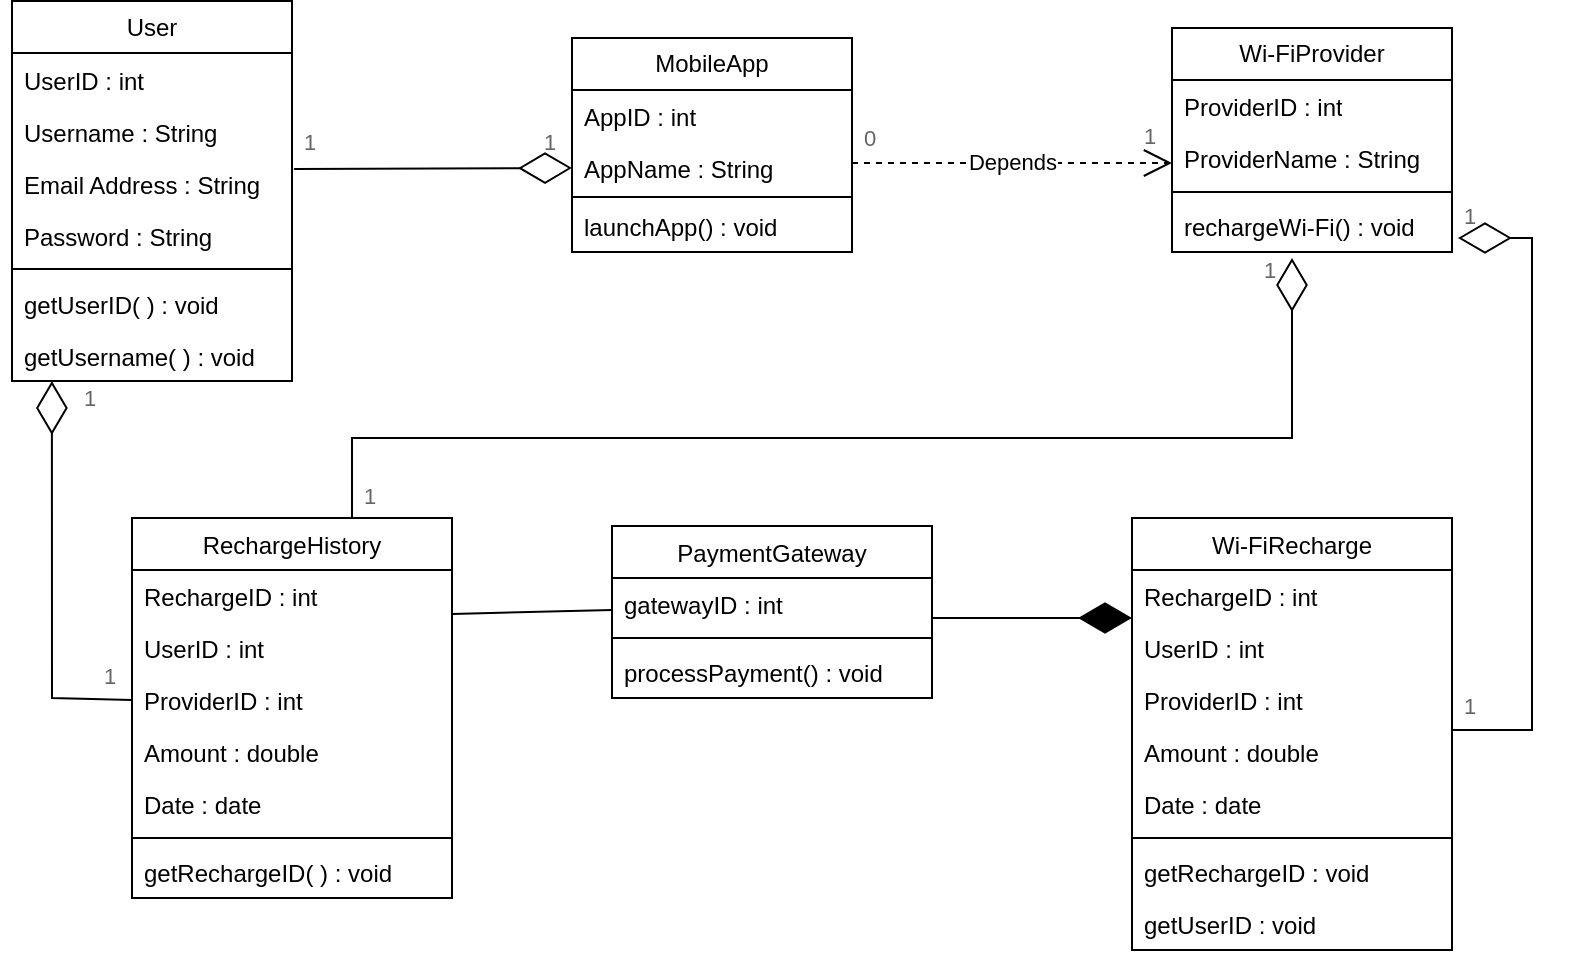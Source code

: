 <mxfile version="22.1.18" type="github">
  <diagram id="C5RBs43oDa-KdzZeNtuy" name="Page-1">
    <mxGraphModel dx="880" dy="499" grid="1" gridSize="10" guides="1" tooltips="1" connect="1" arrows="1" fold="1" page="1" pageScale="1" pageWidth="827" pageHeight="1169" math="0" shadow="0">
      <root>
        <mxCell id="WIyWlLk6GJQsqaUBKTNV-0" />
        <mxCell id="WIyWlLk6GJQsqaUBKTNV-1" parent="WIyWlLk6GJQsqaUBKTNV-0" />
        <mxCell id="zkfFHV4jXpPFQw0GAbJ--6" value="RechargeHistory" style="swimlane;fontStyle=0;align=center;verticalAlign=top;childLayout=stackLayout;horizontal=1;startSize=26;horizontalStack=0;resizeParent=1;resizeLast=0;collapsible=1;marginBottom=0;rounded=0;shadow=0;strokeWidth=1;" parent="WIyWlLk6GJQsqaUBKTNV-1" vertex="1">
          <mxGeometry x="120" y="360" width="160" height="190" as="geometry">
            <mxRectangle x="130" y="380" width="160" height="26" as="alternateBounds" />
          </mxGeometry>
        </mxCell>
        <mxCell id="zkfFHV4jXpPFQw0GAbJ--7" value="RechargeID : int" style="text;align=left;verticalAlign=top;spacingLeft=4;spacingRight=4;overflow=hidden;rotatable=0;points=[[0,0.5],[1,0.5]];portConstraint=eastwest;" parent="zkfFHV4jXpPFQw0GAbJ--6" vertex="1">
          <mxGeometry y="26" width="160" height="26" as="geometry" />
        </mxCell>
        <mxCell id="zkfFHV4jXpPFQw0GAbJ--8" value="UserID : int" style="text;align=left;verticalAlign=top;spacingLeft=4;spacingRight=4;overflow=hidden;rotatable=0;points=[[0,0.5],[1,0.5]];portConstraint=eastwest;rounded=0;shadow=0;html=0;" parent="zkfFHV4jXpPFQw0GAbJ--6" vertex="1">
          <mxGeometry y="52" width="160" height="26" as="geometry" />
        </mxCell>
        <mxCell id="9uX3dVJVeH_U7OIKjfUG-9" value="ProviderID : int" style="text;align=left;verticalAlign=top;spacingLeft=4;spacingRight=4;overflow=hidden;rotatable=0;points=[[0,0.5],[1,0.5]];portConstraint=eastwest;rounded=0;shadow=0;html=0;" vertex="1" parent="zkfFHV4jXpPFQw0GAbJ--6">
          <mxGeometry y="78" width="160" height="26" as="geometry" />
        </mxCell>
        <mxCell id="9uX3dVJVeH_U7OIKjfUG-10" value="Amount : double" style="text;align=left;verticalAlign=top;spacingLeft=4;spacingRight=4;overflow=hidden;rotatable=0;points=[[0,0.5],[1,0.5]];portConstraint=eastwest;rounded=0;shadow=0;html=0;" vertex="1" parent="zkfFHV4jXpPFQw0GAbJ--6">
          <mxGeometry y="104" width="160" height="26" as="geometry" />
        </mxCell>
        <mxCell id="9uX3dVJVeH_U7OIKjfUG-11" value="Date : date" style="text;align=left;verticalAlign=top;spacingLeft=4;spacingRight=4;overflow=hidden;rotatable=0;points=[[0,0.5],[1,0.5]];portConstraint=eastwest;rounded=0;shadow=0;html=0;" vertex="1" parent="zkfFHV4jXpPFQw0GAbJ--6">
          <mxGeometry y="130" width="160" height="26" as="geometry" />
        </mxCell>
        <mxCell id="9uX3dVJVeH_U7OIKjfUG-26" value="" style="line;strokeWidth=1;fillColor=none;align=left;verticalAlign=middle;spacingTop=-1;spacingLeft=3;spacingRight=3;rotatable=0;labelPosition=right;points=[];portConstraint=eastwest;strokeColor=inherit;" vertex="1" parent="zkfFHV4jXpPFQw0GAbJ--6">
          <mxGeometry y="156" width="160" height="8" as="geometry" />
        </mxCell>
        <mxCell id="9uX3dVJVeH_U7OIKjfUG-25" value="getRechargeID( ) : void" style="text;align=left;verticalAlign=top;spacingLeft=4;spacingRight=4;overflow=hidden;rotatable=0;points=[[0,0.5],[1,0.5]];portConstraint=eastwest;rounded=0;shadow=0;html=0;" vertex="1" parent="zkfFHV4jXpPFQw0GAbJ--6">
          <mxGeometry y="164" width="160" height="26" as="geometry" />
        </mxCell>
        <mxCell id="zkfFHV4jXpPFQw0GAbJ--13" value="PaymentGateway" style="swimlane;fontStyle=0;align=center;verticalAlign=top;childLayout=stackLayout;horizontal=1;startSize=26;horizontalStack=0;resizeParent=1;resizeLast=0;collapsible=1;marginBottom=0;rounded=0;shadow=0;strokeWidth=1;" parent="WIyWlLk6GJQsqaUBKTNV-1" vertex="1">
          <mxGeometry x="360" y="364" width="160" height="86" as="geometry">
            <mxRectangle x="340" y="380" width="170" height="26" as="alternateBounds" />
          </mxGeometry>
        </mxCell>
        <mxCell id="zkfFHV4jXpPFQw0GAbJ--14" value="gatewayID : int&#xa;" style="text;align=left;verticalAlign=top;spacingLeft=4;spacingRight=4;overflow=hidden;rotatable=0;points=[[0,0.5],[1,0.5]];portConstraint=eastwest;" parent="zkfFHV4jXpPFQw0GAbJ--13" vertex="1">
          <mxGeometry y="26" width="160" height="26" as="geometry" />
        </mxCell>
        <mxCell id="zkfFHV4jXpPFQw0GAbJ--15" value="" style="line;html=1;strokeWidth=1;align=left;verticalAlign=middle;spacingTop=-1;spacingLeft=3;spacingRight=3;rotatable=0;labelPosition=right;points=[];portConstraint=eastwest;" parent="zkfFHV4jXpPFQw0GAbJ--13" vertex="1">
          <mxGeometry y="52" width="160" height="8" as="geometry" />
        </mxCell>
        <mxCell id="9uX3dVJVeH_U7OIKjfUG-13" value="processPayment() : void" style="text;align=left;verticalAlign=top;spacingLeft=4;spacingRight=4;overflow=hidden;rotatable=0;points=[[0,0.5],[1,0.5]];portConstraint=eastwest;" vertex="1" parent="zkfFHV4jXpPFQw0GAbJ--13">
          <mxGeometry y="60" width="160" height="26" as="geometry" />
        </mxCell>
        <mxCell id="zkfFHV4jXpPFQw0GAbJ--17" value="Wi-FiRecharge" style="swimlane;fontStyle=0;align=center;verticalAlign=top;childLayout=stackLayout;horizontal=1;startSize=26;horizontalStack=0;resizeParent=1;resizeLast=0;collapsible=1;marginBottom=0;rounded=0;shadow=0;strokeWidth=1;" parent="WIyWlLk6GJQsqaUBKTNV-1" vertex="1">
          <mxGeometry x="620" y="360" width="160" height="216" as="geometry">
            <mxRectangle x="550" y="140" width="160" height="26" as="alternateBounds" />
          </mxGeometry>
        </mxCell>
        <mxCell id="zkfFHV4jXpPFQw0GAbJ--18" value="RechargeID : int" style="text;align=left;verticalAlign=top;spacingLeft=4;spacingRight=4;overflow=hidden;rotatable=0;points=[[0,0.5],[1,0.5]];portConstraint=eastwest;" parent="zkfFHV4jXpPFQw0GAbJ--17" vertex="1">
          <mxGeometry y="26" width="160" height="26" as="geometry" />
        </mxCell>
        <mxCell id="zkfFHV4jXpPFQw0GAbJ--19" value="UserID : int" style="text;align=left;verticalAlign=top;spacingLeft=4;spacingRight=4;overflow=hidden;rotatable=0;points=[[0,0.5],[1,0.5]];portConstraint=eastwest;rounded=0;shadow=0;html=0;" parent="zkfFHV4jXpPFQw0GAbJ--17" vertex="1">
          <mxGeometry y="52" width="160" height="26" as="geometry" />
        </mxCell>
        <mxCell id="zkfFHV4jXpPFQw0GAbJ--20" value="ProviderID : int" style="text;align=left;verticalAlign=top;spacingLeft=4;spacingRight=4;overflow=hidden;rotatable=0;points=[[0,0.5],[1,0.5]];portConstraint=eastwest;rounded=0;shadow=0;html=0;" parent="zkfFHV4jXpPFQw0GAbJ--17" vertex="1">
          <mxGeometry y="78" width="160" height="26" as="geometry" />
        </mxCell>
        <mxCell id="zkfFHV4jXpPFQw0GAbJ--21" value="Amount : double" style="text;align=left;verticalAlign=top;spacingLeft=4;spacingRight=4;overflow=hidden;rotatable=0;points=[[0,0.5],[1,0.5]];portConstraint=eastwest;rounded=0;shadow=0;html=0;" parent="zkfFHV4jXpPFQw0GAbJ--17" vertex="1">
          <mxGeometry y="104" width="160" height="26" as="geometry" />
        </mxCell>
        <mxCell id="zkfFHV4jXpPFQw0GAbJ--24" value="Date : date" style="text;align=left;verticalAlign=top;spacingLeft=4;spacingRight=4;overflow=hidden;rotatable=0;points=[[0,0.5],[1,0.5]];portConstraint=eastwest;" parent="zkfFHV4jXpPFQw0GAbJ--17" vertex="1">
          <mxGeometry y="130" width="160" height="26" as="geometry" />
        </mxCell>
        <mxCell id="zkfFHV4jXpPFQw0GAbJ--23" value="" style="line;html=1;strokeWidth=1;align=left;verticalAlign=middle;spacingTop=-1;spacingLeft=3;spacingRight=3;rotatable=0;labelPosition=right;points=[];portConstraint=eastwest;" parent="zkfFHV4jXpPFQw0GAbJ--17" vertex="1">
          <mxGeometry y="156" width="160" height="8" as="geometry" />
        </mxCell>
        <mxCell id="9uX3dVJVeH_U7OIKjfUG-34" value="getRechargeID : void" style="text;align=left;verticalAlign=top;spacingLeft=4;spacingRight=4;overflow=hidden;rotatable=0;points=[[0,0.5],[1,0.5]];portConstraint=eastwest;" vertex="1" parent="zkfFHV4jXpPFQw0GAbJ--17">
          <mxGeometry y="164" width="160" height="26" as="geometry" />
        </mxCell>
        <mxCell id="9uX3dVJVeH_U7OIKjfUG-35" value="getUserID : void" style="text;align=left;verticalAlign=top;spacingLeft=4;spacingRight=4;overflow=hidden;rotatable=0;points=[[0,0.5],[1,0.5]];portConstraint=eastwest;" vertex="1" parent="zkfFHV4jXpPFQw0GAbJ--17">
          <mxGeometry y="190" width="160" height="26" as="geometry" />
        </mxCell>
        <mxCell id="9uX3dVJVeH_U7OIKjfUG-3" value="User" style="swimlane;fontStyle=0;childLayout=stackLayout;horizontal=1;startSize=26;fillColor=none;horizontalStack=0;resizeParent=1;resizeParentMax=0;resizeLast=0;collapsible=1;marginBottom=0;whiteSpace=wrap;html=1;" vertex="1" parent="WIyWlLk6GJQsqaUBKTNV-1">
          <mxGeometry x="60" y="101.5" width="140" height="190" as="geometry" />
        </mxCell>
        <mxCell id="9uX3dVJVeH_U7OIKjfUG-4" value="UserID : int" style="text;strokeColor=none;fillColor=none;align=left;verticalAlign=top;spacingLeft=4;spacingRight=4;overflow=hidden;rotatable=0;points=[[0,0.5],[1,0.5]];portConstraint=eastwest;whiteSpace=wrap;html=1;" vertex="1" parent="9uX3dVJVeH_U7OIKjfUG-3">
          <mxGeometry y="26" width="140" height="26" as="geometry" />
        </mxCell>
        <mxCell id="9uX3dVJVeH_U7OIKjfUG-5" value="Username : String" style="text;strokeColor=none;fillColor=none;align=left;verticalAlign=top;spacingLeft=4;spacingRight=4;overflow=hidden;rotatable=0;points=[[0,0.5],[1,0.5]];portConstraint=eastwest;whiteSpace=wrap;html=1;" vertex="1" parent="9uX3dVJVeH_U7OIKjfUG-3">
          <mxGeometry y="52" width="140" height="26" as="geometry" />
        </mxCell>
        <mxCell id="9uX3dVJVeH_U7OIKjfUG-6" value="Email Address : String" style="text;strokeColor=none;fillColor=none;align=left;verticalAlign=top;spacingLeft=4;spacingRight=4;overflow=hidden;rotatable=0;points=[[0,0.5],[1,0.5]];portConstraint=eastwest;whiteSpace=wrap;html=1;" vertex="1" parent="9uX3dVJVeH_U7OIKjfUG-3">
          <mxGeometry y="78" width="140" height="26" as="geometry" />
        </mxCell>
        <mxCell id="9uX3dVJVeH_U7OIKjfUG-7" value="Password : String" style="text;strokeColor=none;fillColor=none;align=left;verticalAlign=top;spacingLeft=4;spacingRight=4;overflow=hidden;rotatable=0;points=[[0,0.5],[1,0.5]];portConstraint=eastwest;whiteSpace=wrap;html=1;" vertex="1" parent="9uX3dVJVeH_U7OIKjfUG-3">
          <mxGeometry y="104" width="140" height="26" as="geometry" />
        </mxCell>
        <mxCell id="9uX3dVJVeH_U7OIKjfUG-39" value="" style="line;strokeWidth=1;fillColor=none;align=left;verticalAlign=middle;spacingTop=-1;spacingLeft=3;spacingRight=3;rotatable=0;labelPosition=right;points=[];portConstraint=eastwest;strokeColor=inherit;" vertex="1" parent="9uX3dVJVeH_U7OIKjfUG-3">
          <mxGeometry y="130" width="140" height="8" as="geometry" />
        </mxCell>
        <mxCell id="9uX3dVJVeH_U7OIKjfUG-37" value="getUserID( ) : void" style="text;strokeColor=none;fillColor=none;align=left;verticalAlign=top;spacingLeft=4;spacingRight=4;overflow=hidden;rotatable=0;points=[[0,0.5],[1,0.5]];portConstraint=eastwest;whiteSpace=wrap;html=1;" vertex="1" parent="9uX3dVJVeH_U7OIKjfUG-3">
          <mxGeometry y="138" width="140" height="26" as="geometry" />
        </mxCell>
        <mxCell id="9uX3dVJVeH_U7OIKjfUG-38" value="getUsername( ) : void" style="text;strokeColor=none;fillColor=none;align=left;verticalAlign=top;spacingLeft=4;spacingRight=4;overflow=hidden;rotatable=0;points=[[0,0.5],[1,0.5]];portConstraint=eastwest;whiteSpace=wrap;html=1;" vertex="1" parent="9uX3dVJVeH_U7OIKjfUG-3">
          <mxGeometry y="164" width="140" height="26" as="geometry" />
        </mxCell>
        <mxCell id="9uX3dVJVeH_U7OIKjfUG-14" value="MobileApp" style="swimlane;fontStyle=0;childLayout=stackLayout;horizontal=1;startSize=26;fillColor=none;horizontalStack=0;resizeParent=1;resizeParentMax=0;resizeLast=0;collapsible=1;marginBottom=0;whiteSpace=wrap;html=1;" vertex="1" parent="WIyWlLk6GJQsqaUBKTNV-1">
          <mxGeometry x="340" y="120" width="140" height="107" as="geometry" />
        </mxCell>
        <mxCell id="9uX3dVJVeH_U7OIKjfUG-15" value="AppID : int" style="text;strokeColor=none;fillColor=none;align=left;verticalAlign=top;spacingLeft=4;spacingRight=4;overflow=hidden;rotatable=0;points=[[0,0.5],[1,0.5]];portConstraint=eastwest;whiteSpace=wrap;html=1;" vertex="1" parent="9uX3dVJVeH_U7OIKjfUG-14">
          <mxGeometry y="26" width="140" height="26" as="geometry" />
        </mxCell>
        <mxCell id="9uX3dVJVeH_U7OIKjfUG-16" value="AppName : String" style="text;strokeColor=none;fillColor=none;align=left;verticalAlign=top;spacingLeft=4;spacingRight=4;overflow=hidden;rotatable=0;points=[[0,0.5],[1,0.5]];portConstraint=eastwest;whiteSpace=wrap;html=1;" vertex="1" parent="9uX3dVJVeH_U7OIKjfUG-14">
          <mxGeometry y="52" width="140" height="26" as="geometry" />
        </mxCell>
        <mxCell id="9uX3dVJVeH_U7OIKjfUG-23" value="" style="line;strokeWidth=1;fillColor=none;align=left;verticalAlign=middle;spacingTop=-1;spacingLeft=3;spacingRight=3;rotatable=0;labelPosition=right;points=[];portConstraint=eastwest;strokeColor=inherit;" vertex="1" parent="9uX3dVJVeH_U7OIKjfUG-14">
          <mxGeometry y="78" width="140" height="3" as="geometry" />
        </mxCell>
        <mxCell id="9uX3dVJVeH_U7OIKjfUG-24" value="launchApp() : void" style="text;strokeColor=none;fillColor=none;align=left;verticalAlign=top;spacingLeft=4;spacingRight=4;overflow=hidden;rotatable=0;points=[[0,0.5],[1,0.5]];portConstraint=eastwest;whiteSpace=wrap;html=1;" vertex="1" parent="9uX3dVJVeH_U7OIKjfUG-14">
          <mxGeometry y="81" width="140" height="26" as="geometry" />
        </mxCell>
        <mxCell id="9uX3dVJVeH_U7OIKjfUG-19" value="Wi-FiProvider" style="swimlane;fontStyle=0;childLayout=stackLayout;horizontal=1;startSize=26;fillColor=none;horizontalStack=0;resizeParent=1;resizeParentMax=0;resizeLast=0;collapsible=1;marginBottom=0;whiteSpace=wrap;html=1;" vertex="1" parent="WIyWlLk6GJQsqaUBKTNV-1">
          <mxGeometry x="640" y="115" width="140" height="112" as="geometry" />
        </mxCell>
        <mxCell id="9uX3dVJVeH_U7OIKjfUG-20" value="ProviderID : int" style="text;strokeColor=none;fillColor=none;align=left;verticalAlign=top;spacingLeft=4;spacingRight=4;overflow=hidden;rotatable=0;points=[[0,0.5],[1,0.5]];portConstraint=eastwest;whiteSpace=wrap;html=1;" vertex="1" parent="9uX3dVJVeH_U7OIKjfUG-19">
          <mxGeometry y="26" width="140" height="26" as="geometry" />
        </mxCell>
        <mxCell id="9uX3dVJVeH_U7OIKjfUG-21" value="ProviderName : String" style="text;strokeColor=none;fillColor=none;align=left;verticalAlign=top;spacingLeft=4;spacingRight=4;overflow=hidden;rotatable=0;points=[[0,0.5],[1,0.5]];portConstraint=eastwest;whiteSpace=wrap;html=1;" vertex="1" parent="9uX3dVJVeH_U7OIKjfUG-19">
          <mxGeometry y="52" width="140" height="26" as="geometry" />
        </mxCell>
        <mxCell id="9uX3dVJVeH_U7OIKjfUG-36" value="" style="line;strokeWidth=1;fillColor=none;align=left;verticalAlign=middle;spacingTop=-1;spacingLeft=3;spacingRight=3;rotatable=0;labelPosition=right;points=[];portConstraint=eastwest;strokeColor=inherit;" vertex="1" parent="9uX3dVJVeH_U7OIKjfUG-19">
          <mxGeometry y="78" width="140" height="8" as="geometry" />
        </mxCell>
        <mxCell id="9uX3dVJVeH_U7OIKjfUG-22" value="rechargeWi-Fi() : void" style="text;strokeColor=none;fillColor=none;align=left;verticalAlign=top;spacingLeft=4;spacingRight=4;overflow=hidden;rotatable=0;points=[[0,0.5],[1,0.5]];portConstraint=eastwest;whiteSpace=wrap;html=1;" vertex="1" parent="9uX3dVJVeH_U7OIKjfUG-19">
          <mxGeometry y="86" width="140" height="26" as="geometry" />
        </mxCell>
        <mxCell id="9uX3dVJVeH_U7OIKjfUG-41" value="" style="endArrow=diamondThin;endFill=0;endSize=24;html=1;rounded=0;entryX=0;entryY=0.5;entryDx=0;entryDy=0;exitX=1.014;exitY=0.827;exitDx=0;exitDy=0;exitPerimeter=0;" edge="1" parent="WIyWlLk6GJQsqaUBKTNV-1" target="9uX3dVJVeH_U7OIKjfUG-16">
          <mxGeometry width="160" relative="1" as="geometry">
            <mxPoint x="200.98" y="185.492" as="sourcePoint" />
            <mxPoint x="340" y="181.502" as="targetPoint" />
          </mxGeometry>
        </mxCell>
        <mxCell id="9uX3dVJVeH_U7OIKjfUG-42" value="1" style="strokeWidth=1;shadow=0;dashed=0;align=center;html=1;shape=mxgraph.mockup.text.textBox;fontColor=#666666;align=left;fontSize=11;spacingLeft=4;spacingTop=-3;whiteSpace=wrap;strokeColor=none;mainText=;fillColor=none;" vertex="1" parent="WIyWlLk6GJQsqaUBKTNV-1">
          <mxGeometry x="200" y="163.5" width="20" height="20" as="geometry" />
        </mxCell>
        <mxCell id="9uX3dVJVeH_U7OIKjfUG-45" value="1" style="strokeWidth=1;shadow=0;dashed=0;align=center;html=1;shape=mxgraph.mockup.text.textBox;fontColor=#666666;align=left;fontSize=11;spacingLeft=4;spacingTop=-3;whiteSpace=wrap;strokeColor=none;mainText=;fillColor=none;" vertex="1" parent="WIyWlLk6GJQsqaUBKTNV-1">
          <mxGeometry x="320" y="163.5" width="20" height="20" as="geometry" />
        </mxCell>
        <mxCell id="9uX3dVJVeH_U7OIKjfUG-49" value="Depends" style="endArrow=open;endSize=12;dashed=1;html=1;rounded=0;entryX=0;entryY=0.596;entryDx=0;entryDy=0;entryPerimeter=0;" edge="1" parent="WIyWlLk6GJQsqaUBKTNV-1" target="9uX3dVJVeH_U7OIKjfUG-21">
          <mxGeometry width="160" relative="1" as="geometry">
            <mxPoint x="480" y="182.5" as="sourcePoint" />
            <mxPoint x="640" y="182.5" as="targetPoint" />
          </mxGeometry>
        </mxCell>
        <mxCell id="9uX3dVJVeH_U7OIKjfUG-50" value="0" style="strokeWidth=1;shadow=0;dashed=0;align=center;html=1;shape=mxgraph.mockup.text.textBox;fontColor=#666666;align=left;fontSize=11;spacingLeft=4;spacingTop=-3;whiteSpace=wrap;strokeColor=none;mainText=;fillColor=none;" vertex="1" parent="WIyWlLk6GJQsqaUBKTNV-1">
          <mxGeometry x="480" y="161" width="20" height="20" as="geometry" />
        </mxCell>
        <mxCell id="9uX3dVJVeH_U7OIKjfUG-51" value="1" style="strokeWidth=1;shadow=0;dashed=0;align=center;html=1;shape=mxgraph.mockup.text.textBox;fontColor=#666666;align=left;fontSize=11;spacingLeft=4;spacingTop=-3;whiteSpace=wrap;strokeColor=none;mainText=;fillColor=none;" vertex="1" parent="WIyWlLk6GJQsqaUBKTNV-1">
          <mxGeometry x="620" y="160" width="20" height="20" as="geometry" />
        </mxCell>
        <mxCell id="9uX3dVJVeH_U7OIKjfUG-52" value="" style="endArrow=diamondThin;endFill=0;endSize=24;html=1;rounded=0;entryX=0.071;entryY=1.327;entryDx=0;entryDy=0;entryPerimeter=0;exitX=0;exitY=0.5;exitDx=0;exitDy=0;" edge="1" parent="WIyWlLk6GJQsqaUBKTNV-1" source="9uX3dVJVeH_U7OIKjfUG-9">
          <mxGeometry width="160" relative="1" as="geometry">
            <mxPoint x="110" y="450" as="sourcePoint" />
            <mxPoint x="79.94" y="291.502" as="targetPoint" />
            <Array as="points">
              <mxPoint x="80" y="450" />
            </Array>
          </mxGeometry>
        </mxCell>
        <mxCell id="9uX3dVJVeH_U7OIKjfUG-53" value="1" style="strokeWidth=1;shadow=0;dashed=0;align=center;html=1;shape=mxgraph.mockup.text.textBox;fontColor=#666666;align=left;fontSize=11;spacingLeft=4;spacingTop=-3;whiteSpace=wrap;strokeColor=none;mainText=;fillColor=none;" vertex="1" parent="WIyWlLk6GJQsqaUBKTNV-1">
          <mxGeometry x="90" y="291.5" width="20" height="20" as="geometry" />
        </mxCell>
        <mxCell id="9uX3dVJVeH_U7OIKjfUG-54" value="1" style="strokeWidth=1;shadow=0;dashed=0;align=center;html=1;shape=mxgraph.mockup.text.textBox;fontColor=#666666;align=left;fontSize=11;spacingLeft=4;spacingTop=-3;whiteSpace=wrap;strokeColor=none;mainText=;fillColor=none;" vertex="1" parent="WIyWlLk6GJQsqaUBKTNV-1">
          <mxGeometry x="100" y="430" width="20" height="20" as="geometry" />
        </mxCell>
        <mxCell id="9uX3dVJVeH_U7OIKjfUG-56" value="" style="endArrow=diamondThin;endFill=0;endSize=24;html=1;rounded=0;" edge="1" parent="WIyWlLk6GJQsqaUBKTNV-1">
          <mxGeometry width="160" relative="1" as="geometry">
            <mxPoint x="780" y="466" as="sourcePoint" />
            <mxPoint x="783" y="220" as="targetPoint" />
            <Array as="points">
              <mxPoint x="820" y="466" />
              <mxPoint x="820" y="220" />
            </Array>
          </mxGeometry>
        </mxCell>
        <mxCell id="9uX3dVJVeH_U7OIKjfUG-57" value="1" style="strokeWidth=1;shadow=0;dashed=0;align=center;html=1;shape=mxgraph.mockup.text.textBox;fontColor=#666666;align=left;fontSize=11;spacingLeft=4;spacingTop=-3;whiteSpace=wrap;strokeColor=none;mainText=;fillColor=none;" vertex="1" parent="WIyWlLk6GJQsqaUBKTNV-1">
          <mxGeometry x="780" y="445" width="20" height="20" as="geometry" />
        </mxCell>
        <mxCell id="9uX3dVJVeH_U7OIKjfUG-58" value="1" style="strokeWidth=1;shadow=0;dashed=0;align=center;html=1;shape=mxgraph.mockup.text.textBox;fontColor=#666666;align=left;fontSize=11;spacingLeft=4;spacingTop=-3;whiteSpace=wrap;strokeColor=none;mainText=;fillColor=none;" vertex="1" parent="WIyWlLk6GJQsqaUBKTNV-1">
          <mxGeometry x="780" y="200" width="20" height="20" as="geometry" />
        </mxCell>
        <mxCell id="9uX3dVJVeH_U7OIKjfUG-59" value="" style="endArrow=diamondThin;endFill=1;endSize=24;html=1;rounded=0;" edge="1" parent="WIyWlLk6GJQsqaUBKTNV-1">
          <mxGeometry width="160" relative="1" as="geometry">
            <mxPoint x="520" y="410" as="sourcePoint" />
            <mxPoint x="620" y="410" as="targetPoint" />
          </mxGeometry>
        </mxCell>
        <mxCell id="9uX3dVJVeH_U7OIKjfUG-60" value="" style="endArrow=diamondThin;endFill=0;endSize=24;html=1;rounded=0;exitX=0;exitY=1;exitDx=0;exitDy=0;exitPerimeter=0;" edge="1" parent="WIyWlLk6GJQsqaUBKTNV-1" source="9uX3dVJVeH_U7OIKjfUG-61">
          <mxGeometry width="160" relative="1" as="geometry">
            <mxPoint x="260.49" y="291.992" as="sourcePoint" />
            <mxPoint x="700" y="230" as="targetPoint" />
            <Array as="points">
              <mxPoint x="230" y="320" />
              <mxPoint x="700" y="320" />
            </Array>
          </mxGeometry>
        </mxCell>
        <mxCell id="9uX3dVJVeH_U7OIKjfUG-61" value="1" style="strokeWidth=1;shadow=0;dashed=0;align=center;html=1;shape=mxgraph.mockup.text.textBox;fontColor=#666666;align=left;fontSize=11;spacingLeft=4;spacingTop=-3;whiteSpace=wrap;strokeColor=none;mainText=;fillColor=none;" vertex="1" parent="WIyWlLk6GJQsqaUBKTNV-1">
          <mxGeometry x="230" y="340" width="20" height="20" as="geometry" />
        </mxCell>
        <mxCell id="9uX3dVJVeH_U7OIKjfUG-62" value="1" style="strokeWidth=1;shadow=0;dashed=0;align=center;html=1;shape=mxgraph.mockup.text.textBox;fontColor=#666666;align=left;fontSize=11;spacingLeft=4;spacingTop=-3;whiteSpace=wrap;strokeColor=none;mainText=;fillColor=none;" vertex="1" parent="WIyWlLk6GJQsqaUBKTNV-1">
          <mxGeometry x="680" y="227" width="20" height="20" as="geometry" />
        </mxCell>
        <mxCell id="9uX3dVJVeH_U7OIKjfUG-63" value="" style="endArrow=none;html=1;rounded=0;exitX=1.025;exitY=0;exitDx=0;exitDy=0;exitPerimeter=0;" edge="1" parent="WIyWlLk6GJQsqaUBKTNV-1">
          <mxGeometry width="50" height="50" relative="1" as="geometry">
            <mxPoint x="280" y="408" as="sourcePoint" />
            <mxPoint x="360" y="406" as="targetPoint" />
          </mxGeometry>
        </mxCell>
      </root>
    </mxGraphModel>
  </diagram>
</mxfile>
